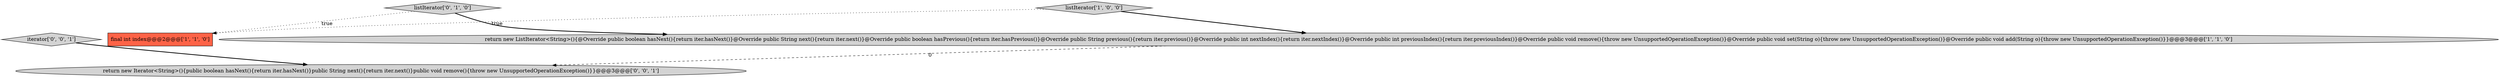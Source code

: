 digraph {
4 [style = filled, label = "iterator['0', '0', '1']", fillcolor = lightgray, shape = diamond image = "AAA0AAABBB3BBB"];
5 [style = filled, label = "return new Iterator<String>(){public boolean hasNext(){return iter.hasNext()}public String next(){return iter.next()}public void remove(){throw new UnsupportedOperationException()}}@@@3@@@['0', '0', '1']", fillcolor = lightgray, shape = ellipse image = "AAA0AAABBB3BBB"];
3 [style = filled, label = "listIterator['0', '1', '0']", fillcolor = lightgray, shape = diamond image = "AAA0AAABBB2BBB"];
1 [style = filled, label = "final int index@@@2@@@['1', '1', '0']", fillcolor = tomato, shape = box image = "AAA0AAABBB1BBB"];
0 [style = filled, label = "listIterator['1', '0', '0']", fillcolor = lightgray, shape = diamond image = "AAA0AAABBB1BBB"];
2 [style = filled, label = "return new ListIterator<String>(){@Override public boolean hasNext(){return iter.hasNext()}@Override public String next(){return iter.next()}@Override public boolean hasPrevious(){return iter.hasPrevious()}@Override public String previous(){return iter.previous()}@Override public int nextIndex(){return iter.nextIndex()}@Override public int previousIndex(){return iter.previousIndex()}@Override public void remove(){throw new UnsupportedOperationException()}@Override public void set(String o){throw new UnsupportedOperationException()}@Override public void add(String o){throw new UnsupportedOperationException()}}@@@3@@@['1', '1', '0']", fillcolor = lightgray, shape = ellipse image = "AAA0AAABBB1BBB"];
4->5 [style = bold, label=""];
0->1 [style = dotted, label="true"];
0->2 [style = bold, label=""];
2->5 [style = dashed, label="0"];
3->1 [style = dotted, label="true"];
3->2 [style = bold, label=""];
}
